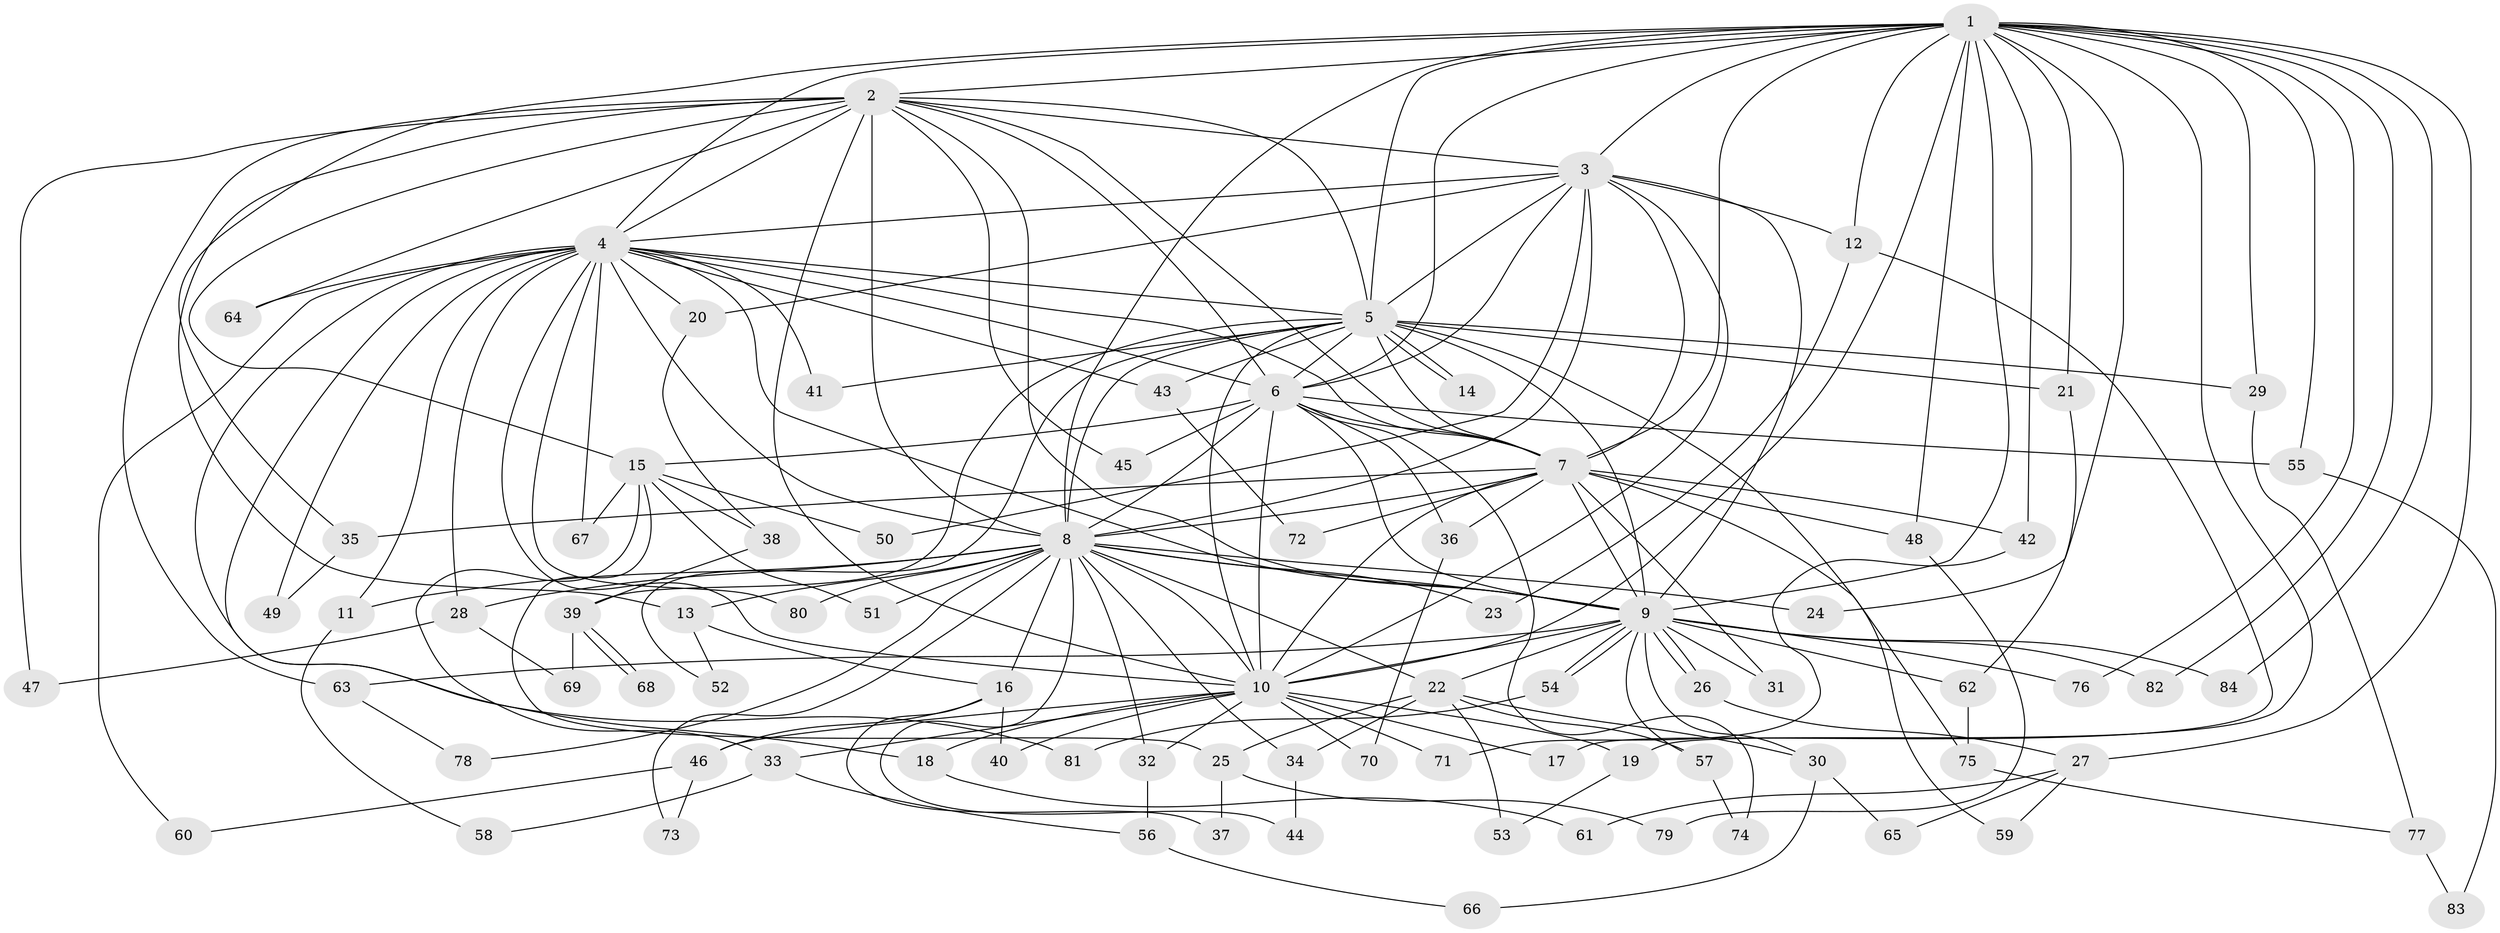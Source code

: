 // Generated by graph-tools (version 1.1) at 2025/01/03/09/25 03:01:16]
// undirected, 84 vertices, 193 edges
graph export_dot {
graph [start="1"]
  node [color=gray90,style=filled];
  1;
  2;
  3;
  4;
  5;
  6;
  7;
  8;
  9;
  10;
  11;
  12;
  13;
  14;
  15;
  16;
  17;
  18;
  19;
  20;
  21;
  22;
  23;
  24;
  25;
  26;
  27;
  28;
  29;
  30;
  31;
  32;
  33;
  34;
  35;
  36;
  37;
  38;
  39;
  40;
  41;
  42;
  43;
  44;
  45;
  46;
  47;
  48;
  49;
  50;
  51;
  52;
  53;
  54;
  55;
  56;
  57;
  58;
  59;
  60;
  61;
  62;
  63;
  64;
  65;
  66;
  67;
  68;
  69;
  70;
  71;
  72;
  73;
  74;
  75;
  76;
  77;
  78;
  79;
  80;
  81;
  82;
  83;
  84;
  1 -- 2;
  1 -- 3;
  1 -- 4;
  1 -- 5;
  1 -- 6;
  1 -- 7;
  1 -- 8;
  1 -- 9;
  1 -- 10;
  1 -- 12;
  1 -- 19;
  1 -- 21;
  1 -- 24;
  1 -- 27;
  1 -- 29;
  1 -- 35;
  1 -- 42;
  1 -- 48;
  1 -- 55;
  1 -- 76;
  1 -- 82;
  1 -- 84;
  2 -- 3;
  2 -- 4;
  2 -- 5;
  2 -- 6;
  2 -- 7;
  2 -- 8;
  2 -- 9;
  2 -- 10;
  2 -- 13;
  2 -- 15;
  2 -- 45;
  2 -- 47;
  2 -- 63;
  2 -- 64;
  3 -- 4;
  3 -- 5;
  3 -- 6;
  3 -- 7;
  3 -- 8;
  3 -- 9;
  3 -- 10;
  3 -- 12;
  3 -- 20;
  3 -- 50;
  4 -- 5;
  4 -- 6;
  4 -- 7;
  4 -- 8;
  4 -- 9;
  4 -- 10;
  4 -- 11;
  4 -- 18;
  4 -- 20;
  4 -- 28;
  4 -- 41;
  4 -- 43;
  4 -- 49;
  4 -- 60;
  4 -- 64;
  4 -- 67;
  4 -- 80;
  4 -- 81;
  5 -- 6;
  5 -- 7;
  5 -- 8;
  5 -- 9;
  5 -- 10;
  5 -- 14;
  5 -- 14;
  5 -- 21;
  5 -- 29;
  5 -- 39;
  5 -- 41;
  5 -- 43;
  5 -- 52;
  5 -- 59;
  6 -- 7;
  6 -- 8;
  6 -- 9;
  6 -- 10;
  6 -- 15;
  6 -- 36;
  6 -- 45;
  6 -- 55;
  6 -- 74;
  7 -- 8;
  7 -- 9;
  7 -- 10;
  7 -- 31;
  7 -- 35;
  7 -- 36;
  7 -- 42;
  7 -- 48;
  7 -- 72;
  7 -- 75;
  8 -- 9;
  8 -- 10;
  8 -- 11;
  8 -- 13;
  8 -- 16;
  8 -- 22;
  8 -- 23;
  8 -- 24;
  8 -- 28;
  8 -- 32;
  8 -- 34;
  8 -- 44;
  8 -- 51;
  8 -- 73;
  8 -- 78;
  8 -- 80;
  9 -- 10;
  9 -- 22;
  9 -- 26;
  9 -- 26;
  9 -- 30;
  9 -- 31;
  9 -- 54;
  9 -- 54;
  9 -- 57;
  9 -- 62;
  9 -- 63;
  9 -- 76;
  9 -- 82;
  9 -- 84;
  10 -- 17;
  10 -- 18;
  10 -- 19;
  10 -- 32;
  10 -- 33;
  10 -- 40;
  10 -- 46;
  10 -- 70;
  10 -- 71;
  11 -- 58;
  12 -- 17;
  12 -- 23;
  13 -- 16;
  13 -- 52;
  15 -- 25;
  15 -- 33;
  15 -- 38;
  15 -- 50;
  15 -- 51;
  15 -- 67;
  16 -- 37;
  16 -- 40;
  16 -- 46;
  18 -- 61;
  19 -- 53;
  20 -- 38;
  21 -- 62;
  22 -- 25;
  22 -- 30;
  22 -- 34;
  22 -- 53;
  22 -- 57;
  25 -- 37;
  25 -- 79;
  26 -- 27;
  27 -- 59;
  27 -- 61;
  27 -- 65;
  28 -- 47;
  28 -- 69;
  29 -- 77;
  30 -- 65;
  30 -- 66;
  32 -- 56;
  33 -- 56;
  33 -- 58;
  34 -- 44;
  35 -- 49;
  36 -- 70;
  38 -- 39;
  39 -- 68;
  39 -- 68;
  39 -- 69;
  42 -- 71;
  43 -- 72;
  46 -- 60;
  46 -- 73;
  48 -- 79;
  54 -- 81;
  55 -- 83;
  56 -- 66;
  57 -- 74;
  62 -- 75;
  63 -- 78;
  75 -- 77;
  77 -- 83;
}
